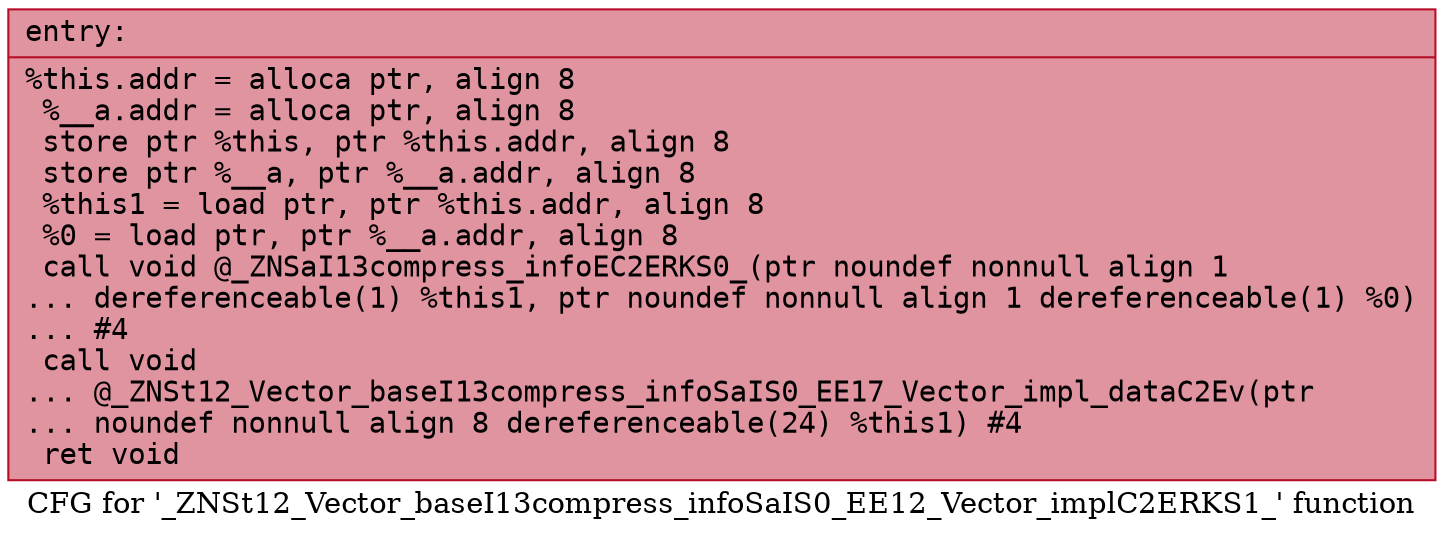 digraph "CFG for '_ZNSt12_Vector_baseI13compress_infoSaIS0_EE12_Vector_implC2ERKS1_' function" {
	label="CFG for '_ZNSt12_Vector_baseI13compress_infoSaIS0_EE12_Vector_implC2ERKS1_' function";

	Node0x5651cd859b80 [shape=record,color="#b70d28ff", style=filled, fillcolor="#b70d2870" fontname="Courier",label="{entry:\l|  %this.addr = alloca ptr, align 8\l  %__a.addr = alloca ptr, align 8\l  store ptr %this, ptr %this.addr, align 8\l  store ptr %__a, ptr %__a.addr, align 8\l  %this1 = load ptr, ptr %this.addr, align 8\l  %0 = load ptr, ptr %__a.addr, align 8\l  call void @_ZNSaI13compress_infoEC2ERKS0_(ptr noundef nonnull align 1\l... dereferenceable(1) %this1, ptr noundef nonnull align 1 dereferenceable(1) %0)\l... #4\l  call void\l... @_ZNSt12_Vector_baseI13compress_infoSaIS0_EE17_Vector_impl_dataC2Ev(ptr\l... noundef nonnull align 8 dereferenceable(24) %this1) #4\l  ret void\l}"];
}
